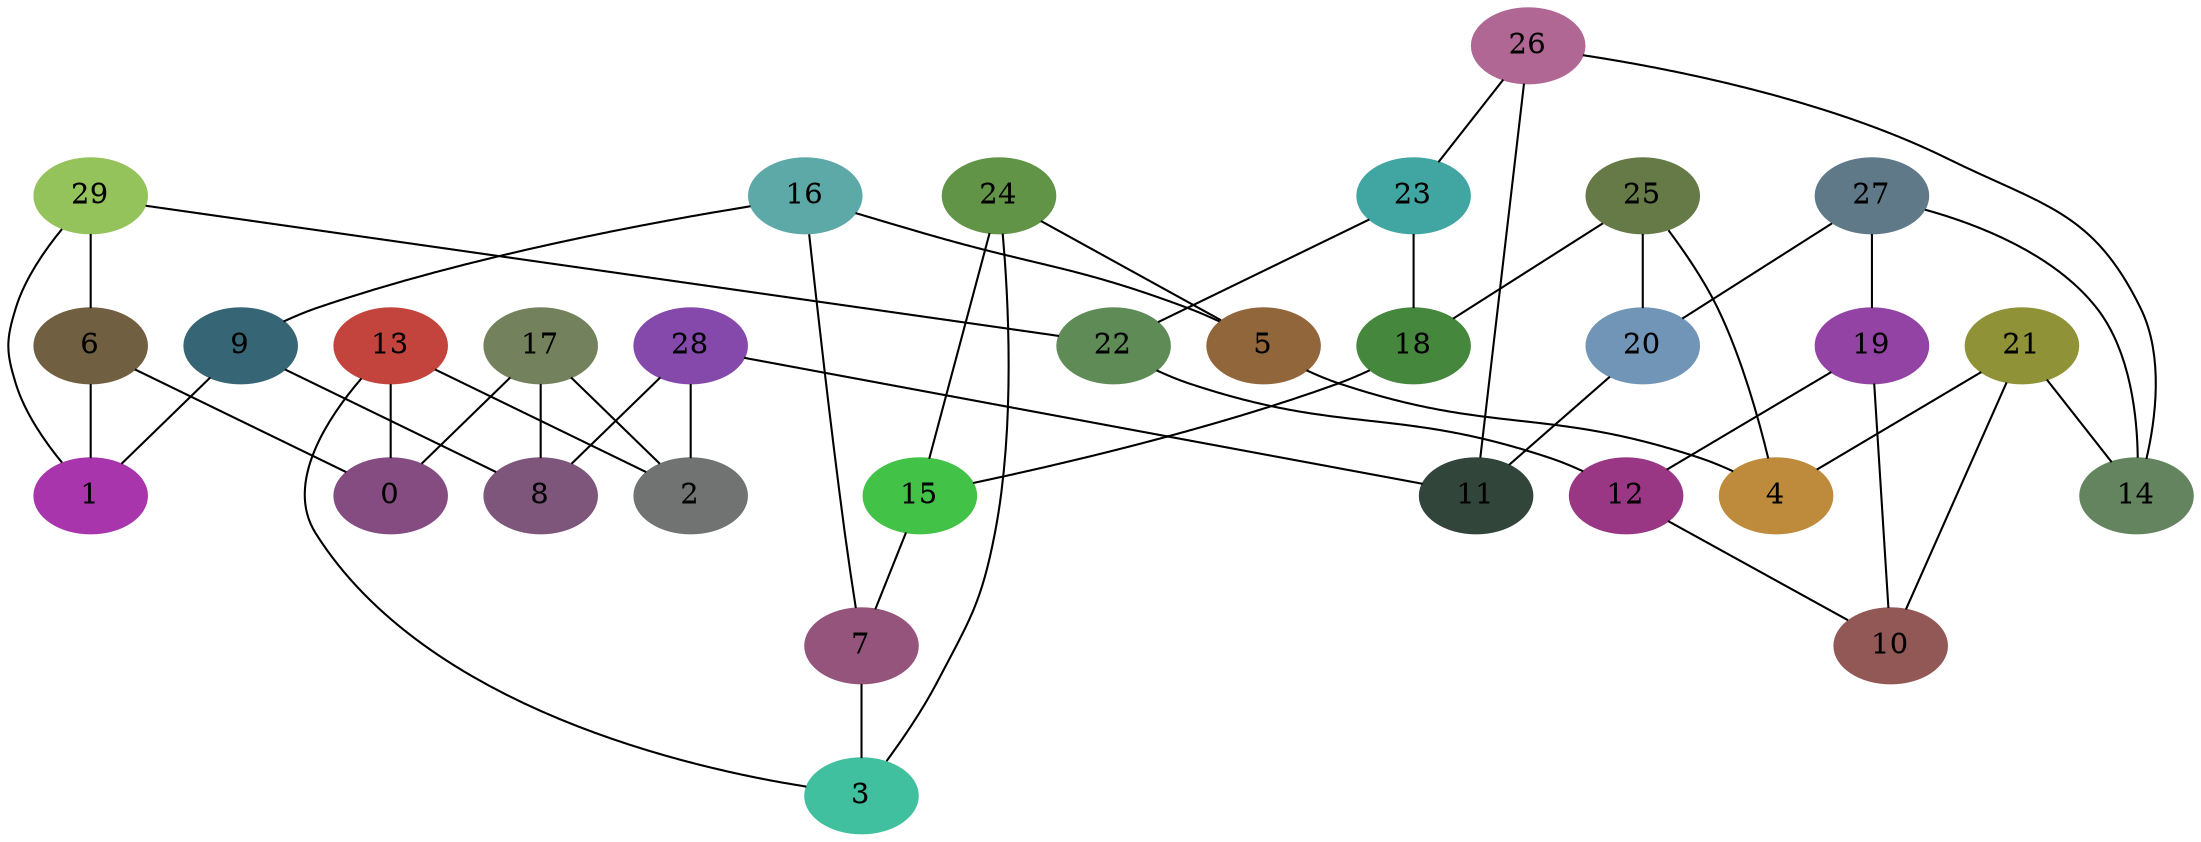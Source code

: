 graph {
	0 [color="#854C82" style=filled]
	1 [color="#A935AD" style=filled]
	2 [color="#717373" style=filled]
	3 [color="#41C09F" style=filled]
	4 [color="#BD8B3B" style=filled]
	5 [color="#91663B" style=filled]
	5 -- 4
	6 [color="#715F42" style=filled]
	6 -- 0
	6 -- 1
	7 [color="#94547B" style=filled]
	7 -- 3
	8 [color="#7E557B" style=filled]
	9 [color="#366676" style=filled]
	9 -- 1
	9 -- 8
	10 [color="#925855" style=filled]
	11 [color="#32453B" style=filled]
	12 [color="#9A3784" style=filled]
	12 -- 10
	13 [color="#C2443D" style=filled]
	13 -- 0
	13 -- 2
	13 -- 3
	14 [color="#63845E" style=filled]
	15 [color="#42C247" style=filled]
	15 -- 7
	16 [color="#5DA9A8" style=filled]
	16 -- 5
	16 -- 7
	16 -- 9
	17 [color="#73815D" style=filled]
	17 -- 0
	17 -- 2
	17 -- 8
	18 [color="#45873D" style=filled]
	18 -- 15
	19 [color="#9343A3" style=filled]
	19 -- 10
	19 -- 12
	20 [color="#7195B6" style=filled]
	20 -- 11
	21 [color="#909237" style=filled]
	21 -- 4
	21 -- 10
	21 -- 14
	22 [color="#5F8B57" style=filled]
	22 -- 12
	23 [color="#41A6A2" style=filled]
	23 -- 18
	23 -- 22
	24 [color="#629447" style=filled]
	24 -- 3
	24 -- 5
	24 -- 15
	25 [color="#667A47" style=filled]
	25 -- 4
	25 -- 18
	25 -- 20
	26 [color="#B16794" style=filled]
	26 -- 11
	26 -- 14
	26 -- 23
	27 [color="#607989" style=filled]
	27 -- 14
	27 -- 19
	27 -- 20
	28 [color="#8549AC" style=filled]
	28 -- 2
	28 -- 8
	28 -- 11
	29 [color="#94C25B" style=filled]
	29 -- 1
	29 -- 6
	29 -- 22
}
